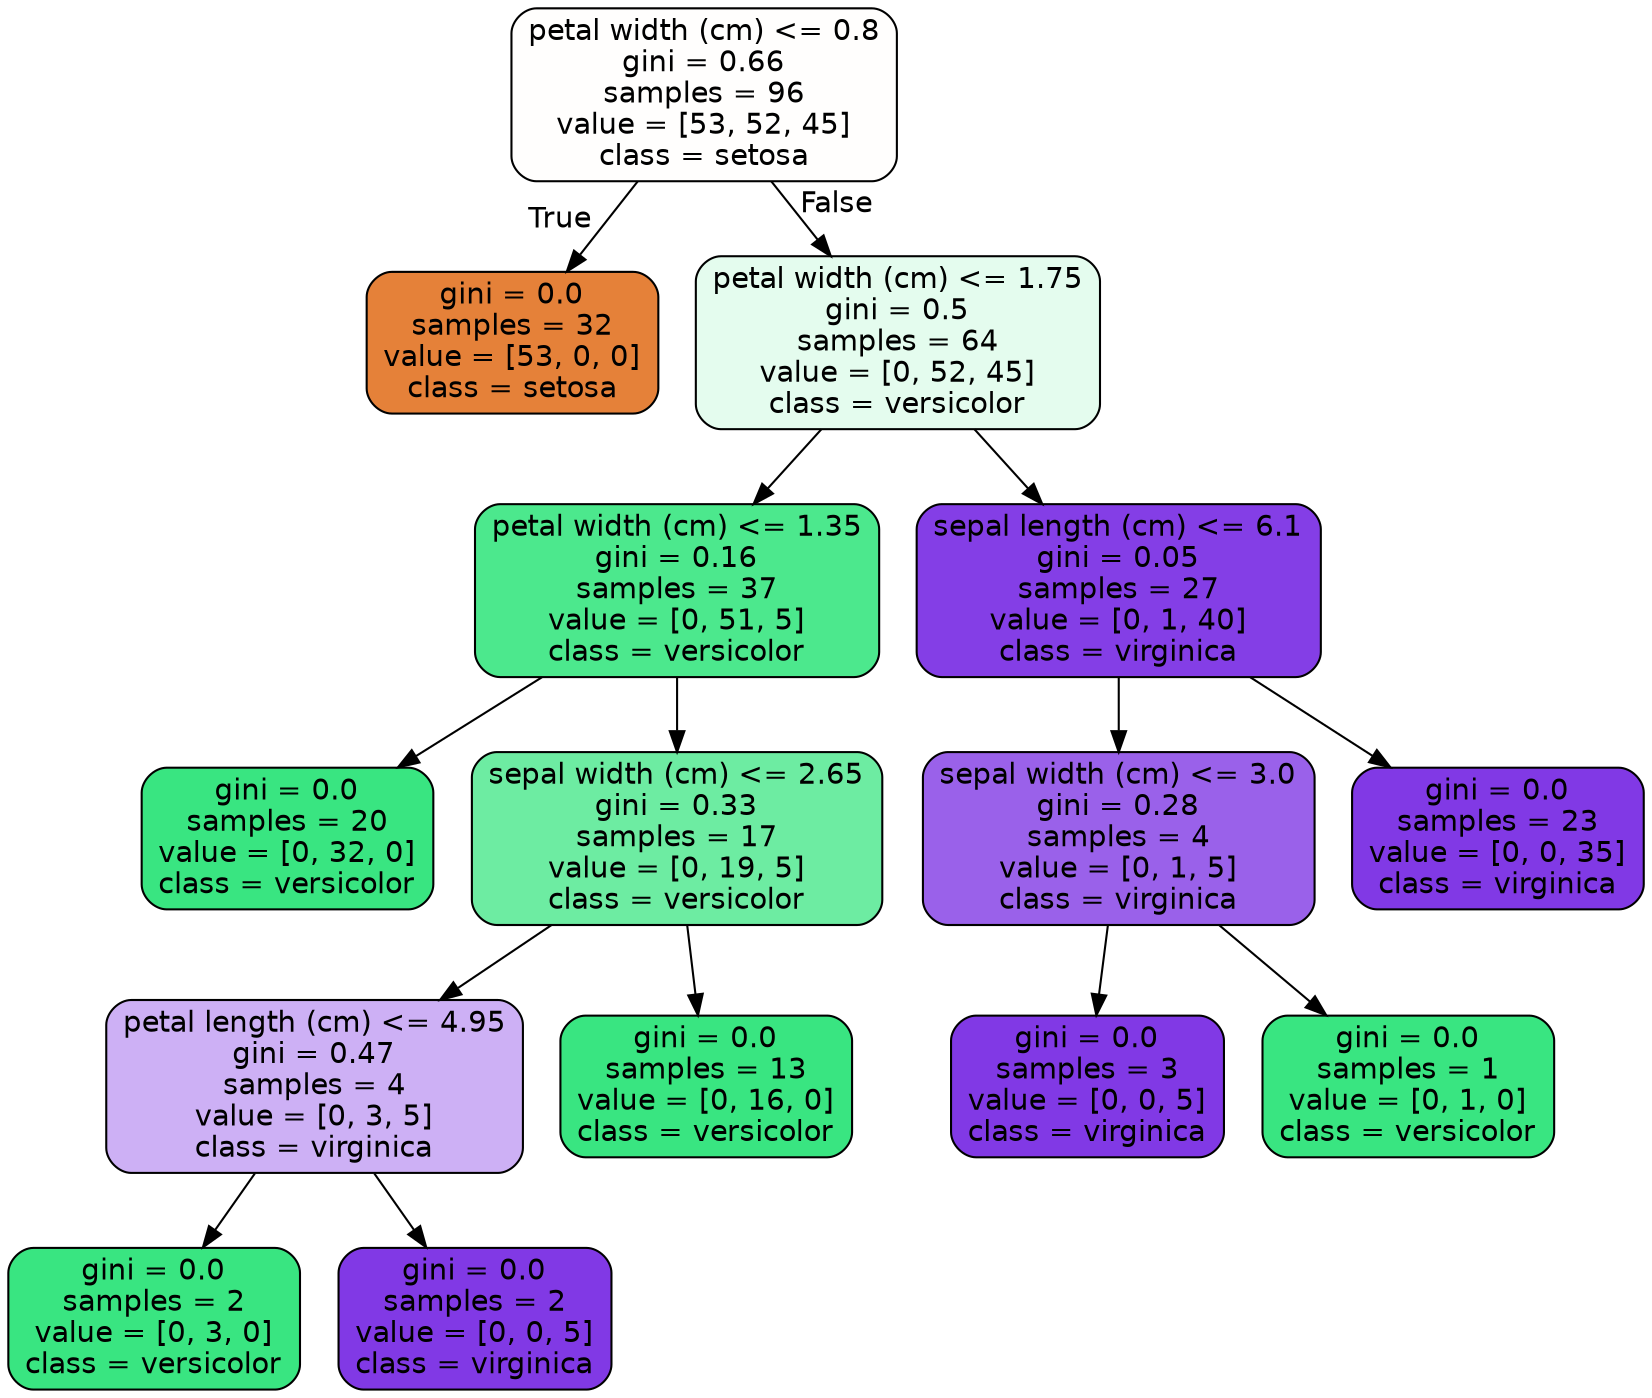digraph Tree {
node [shape=box, style="filled, rounded", color="black", fontname=helvetica] ;
edge [fontname=helvetica] ;
0 [label="petal width (cm) <= 0.8\ngini = 0.66\nsamples = 96\nvalue = [53, 52, 45]\nclass = setosa", fillcolor="#fffefd"] ;
1 [label="gini = 0.0\nsamples = 32\nvalue = [53, 0, 0]\nclass = setosa", fillcolor="#e58139"] ;
0 -> 1 [labeldistance=2.5, labelangle=45, headlabel="True"] ;
2 [label="petal width (cm) <= 1.75\ngini = 0.5\nsamples = 64\nvalue = [0, 52, 45]\nclass = versicolor", fillcolor="#e4fcee"] ;
0 -> 2 [labeldistance=2.5, labelangle=-45, headlabel="False"] ;
3 [label="petal width (cm) <= 1.35\ngini = 0.16\nsamples = 37\nvalue = [0, 51, 5]\nclass = versicolor", fillcolor="#4ce88d"] ;
2 -> 3 ;
4 [label="gini = 0.0\nsamples = 20\nvalue = [0, 32, 0]\nclass = versicolor", fillcolor="#39e581"] ;
3 -> 4 ;
5 [label="sepal width (cm) <= 2.65\ngini = 0.33\nsamples = 17\nvalue = [0, 19, 5]\nclass = versicolor", fillcolor="#6deca2"] ;
3 -> 5 ;
6 [label="petal length (cm) <= 4.95\ngini = 0.47\nsamples = 4\nvalue = [0, 3, 5]\nclass = virginica", fillcolor="#cdb0f5"] ;
5 -> 6 ;
7 [label="gini = 0.0\nsamples = 2\nvalue = [0, 3, 0]\nclass = versicolor", fillcolor="#39e581"] ;
6 -> 7 ;
8 [label="gini = 0.0\nsamples = 2\nvalue = [0, 0, 5]\nclass = virginica", fillcolor="#8139e5"] ;
6 -> 8 ;
9 [label="gini = 0.0\nsamples = 13\nvalue = [0, 16, 0]\nclass = versicolor", fillcolor="#39e581"] ;
5 -> 9 ;
10 [label="sepal length (cm) <= 6.1\ngini = 0.05\nsamples = 27\nvalue = [0, 1, 40]\nclass = virginica", fillcolor="#843ee6"] ;
2 -> 10 ;
11 [label="sepal width (cm) <= 3.0\ngini = 0.28\nsamples = 4\nvalue = [0, 1, 5]\nclass = virginica", fillcolor="#9a61ea"] ;
10 -> 11 ;
12 [label="gini = 0.0\nsamples = 3\nvalue = [0, 0, 5]\nclass = virginica", fillcolor="#8139e5"] ;
11 -> 12 ;
13 [label="gini = 0.0\nsamples = 1\nvalue = [0, 1, 0]\nclass = versicolor", fillcolor="#39e581"] ;
11 -> 13 ;
14 [label="gini = 0.0\nsamples = 23\nvalue = [0, 0, 35]\nclass = virginica", fillcolor="#8139e5"] ;
10 -> 14 ;
}